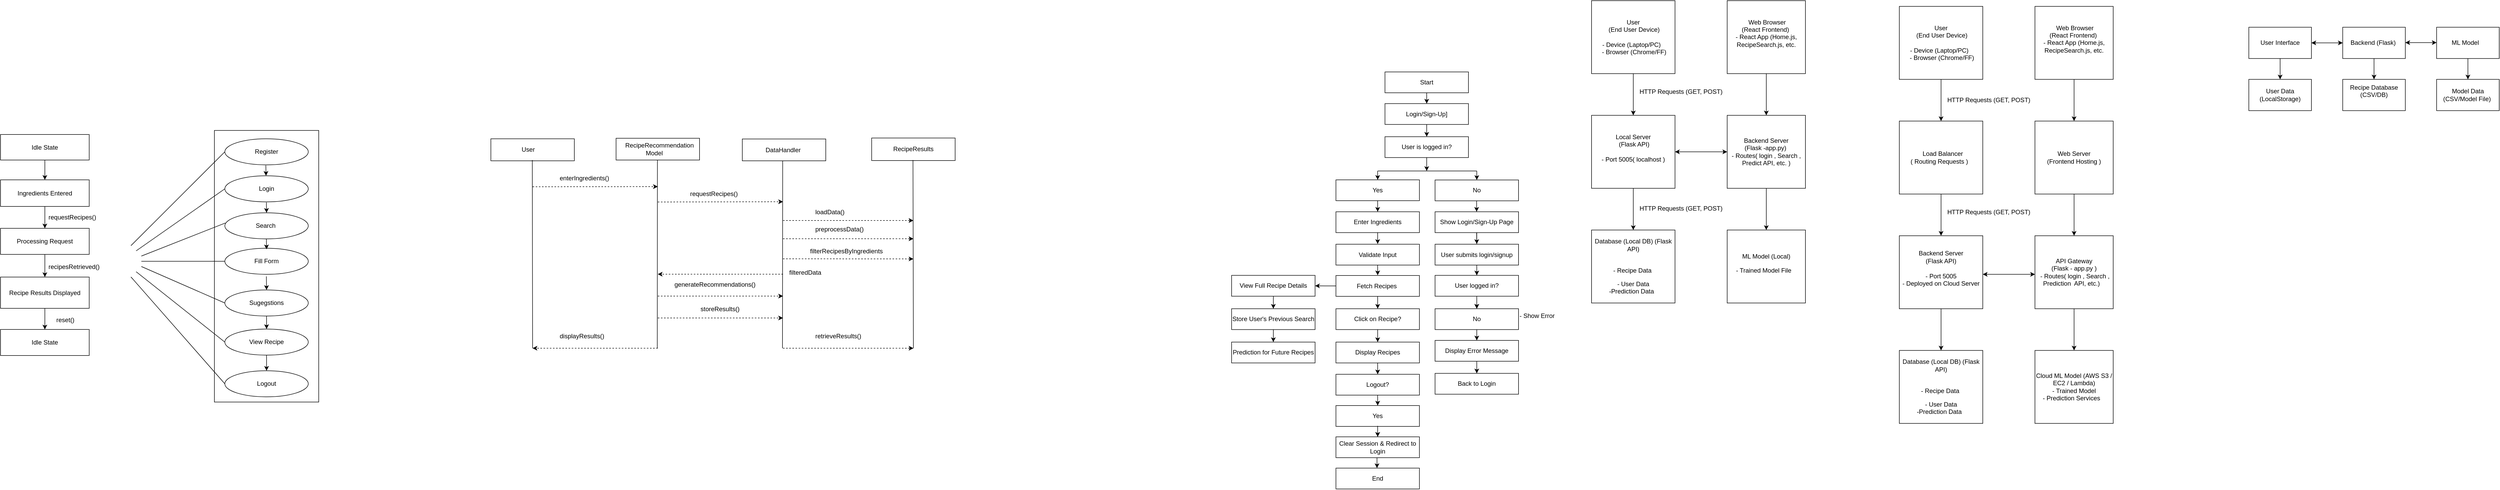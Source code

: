 <mxfile version="24.8.6">
  <diagram name="Page-1" id="5VGJnAvznidUCp_y3e0-">
    <mxGraphModel dx="4830" dy="2140" grid="1" gridSize="10" guides="1" tooltips="1" connect="1" arrows="1" fold="1" page="0" pageScale="1" pageWidth="1169" pageHeight="827" math="0" shadow="0">
      <root>
        <mxCell id="0" />
        <mxCell id="1" parent="0" />
        <mxCell id="zVFzAMCCulww1tuRlH-K-1" value="Recipe Results Displayed" style="rounded=0;whiteSpace=wrap;html=1;" vertex="1" parent="1">
          <mxGeometry x="-850" y="383.5" width="170" height="60" as="geometry" />
        </mxCell>
        <mxCell id="zVFzAMCCulww1tuRlH-K-2" value="Idle State" style="rounded=0;whiteSpace=wrap;html=1;" vertex="1" parent="1">
          <mxGeometry x="-850" y="110" width="170" height="49" as="geometry" />
        </mxCell>
        <mxCell id="zVFzAMCCulww1tuRlH-K-3" value="Processing Request" style="rounded=0;whiteSpace=wrap;html=1;" vertex="1" parent="1">
          <mxGeometry x="-850" y="290" width="170" height="50" as="geometry" />
        </mxCell>
        <mxCell id="zVFzAMCCulww1tuRlH-K-4" value="Ingredients Entered" style="rounded=0;whiteSpace=wrap;html=1;" vertex="1" parent="1">
          <mxGeometry x="-850" y="197" width="170" height="51" as="geometry" />
        </mxCell>
        <mxCell id="zVFzAMCCulww1tuRlH-K-5" value="Idle State" style="rounded=0;whiteSpace=wrap;html=1;" vertex="1" parent="1">
          <mxGeometry x="-850" y="484" width="170" height="50" as="geometry" />
        </mxCell>
        <mxCell id="zVFzAMCCulww1tuRlH-K-8" value="&lt;span class=&quot;hljs-built_in&quot;&gt;requestRecipes&lt;/span&gt;()" style="text;whiteSpace=wrap;html=1;" vertex="1" parent="1">
          <mxGeometry x="-760" y="255" width="100" height="20" as="geometry" />
        </mxCell>
        <mxCell id="zVFzAMCCulww1tuRlH-K-9" value="" style="endArrow=classic;html=1;rounded=0;entryX=0.5;entryY=0;entryDx=0;entryDy=0;exitX=0.5;exitY=1;exitDx=0;exitDy=0;" edge="1" parent="1" source="zVFzAMCCulww1tuRlH-K-1" target="zVFzAMCCulww1tuRlH-K-5">
          <mxGeometry width="50" height="50" relative="1" as="geometry">
            <mxPoint x="-710" y="380" as="sourcePoint" />
            <mxPoint x="-660" y="330" as="targetPoint" />
          </mxGeometry>
        </mxCell>
        <mxCell id="zVFzAMCCulww1tuRlH-K-10" value="" style="endArrow=classic;html=1;rounded=0;exitX=0.5;exitY=1;exitDx=0;exitDy=0;entryX=0.5;entryY=0;entryDx=0;entryDy=0;" edge="1" parent="1" source="zVFzAMCCulww1tuRlH-K-3" target="zVFzAMCCulww1tuRlH-K-1">
          <mxGeometry width="50" height="50" relative="1" as="geometry">
            <mxPoint x="-770" y="340" as="sourcePoint" />
            <mxPoint x="-770" y="380" as="targetPoint" />
          </mxGeometry>
        </mxCell>
        <mxCell id="zVFzAMCCulww1tuRlH-K-11" value="" style="endArrow=classic;html=1;rounded=0;exitX=0.5;exitY=1;exitDx=0;exitDy=0;entryX=0.5;entryY=0;entryDx=0;entryDy=0;" edge="1" parent="1" source="zVFzAMCCulww1tuRlH-K-4" target="zVFzAMCCulww1tuRlH-K-3">
          <mxGeometry width="50" height="50" relative="1" as="geometry">
            <mxPoint x="-770" y="248" as="sourcePoint" />
            <mxPoint x="-770" y="290" as="targetPoint" />
          </mxGeometry>
        </mxCell>
        <mxCell id="zVFzAMCCulww1tuRlH-K-12" value="" style="endArrow=classic;html=1;rounded=0;entryX=0.5;entryY=0;entryDx=0;entryDy=0;exitX=0.5;exitY=1;exitDx=0;exitDy=0;" edge="1" parent="1" source="zVFzAMCCulww1tuRlH-K-2">
          <mxGeometry width="50" height="50" relative="1" as="geometry">
            <mxPoint x="-765" y="157" as="sourcePoint" />
            <mxPoint x="-765" y="197" as="targetPoint" />
          </mxGeometry>
        </mxCell>
        <mxCell id="zVFzAMCCulww1tuRlH-K-15" value="&lt;span class=&quot;hljs-built_in&quot;&gt;recipesRetrieved&lt;/span&gt;()" style="text;whiteSpace=wrap;html=1;" vertex="1" parent="1">
          <mxGeometry x="-760" y="349.5" width="80" height="26.5" as="geometry" />
        </mxCell>
        <mxCell id="zVFzAMCCulww1tuRlH-K-16" value="&lt;span class=&quot;hljs-built_in&quot;&gt;reset&lt;/span&gt;()" style="text;whiteSpace=wrap;html=1;" vertex="1" parent="1">
          <mxGeometry x="-745" y="451.5" width="45" height="16.5" as="geometry" />
        </mxCell>
        <mxCell id="zVFzAMCCulww1tuRlH-K-17" value="" style="rounded=0;whiteSpace=wrap;html=1;" vertex="1" parent="1">
          <mxGeometry x="-440" y="102.25" width="200" height="521" as="geometry" />
        </mxCell>
        <mxCell id="zVFzAMCCulww1tuRlH-K-18" value="Register" style="ellipse;whiteSpace=wrap;html=1;" vertex="1" parent="1">
          <mxGeometry x="-420" y="118.25" width="160" height="50" as="geometry" />
        </mxCell>
        <mxCell id="zVFzAMCCulww1tuRlH-K-19" value="Login" style="ellipse;whiteSpace=wrap;html=1;" vertex="1" parent="1">
          <mxGeometry x="-420" y="189.25" width="160" height="50" as="geometry" />
        </mxCell>
        <mxCell id="zVFzAMCCulww1tuRlH-K-20" value="Search&amp;nbsp;" style="ellipse;whiteSpace=wrap;html=1;" vertex="1" parent="1">
          <mxGeometry x="-420" y="260.25" width="160" height="50" as="geometry" />
        </mxCell>
        <mxCell id="zVFzAMCCulww1tuRlH-K-21" value="Fill Form" style="ellipse;whiteSpace=wrap;html=1;" vertex="1" parent="1">
          <mxGeometry x="-420" y="328.25" width="160" height="50" as="geometry" />
        </mxCell>
        <mxCell id="zVFzAMCCulww1tuRlH-K-22" value="Logout" style="ellipse;whiteSpace=wrap;html=1;" vertex="1" parent="1">
          <mxGeometry x="-420" y="563.25" width="160" height="50" as="geometry" />
        </mxCell>
        <mxCell id="zVFzAMCCulww1tuRlH-K-23" value="" style="endArrow=classic;html=1;rounded=0;" edge="1" parent="1">
          <mxGeometry width="50" height="50" relative="1" as="geometry">
            <mxPoint x="-341.37" y="169.25" as="sourcePoint" />
            <mxPoint x="-341" y="189.25" as="targetPoint" />
          </mxGeometry>
        </mxCell>
        <mxCell id="zVFzAMCCulww1tuRlH-K-24" value="" style="endArrow=classic;html=1;rounded=0;" edge="1" parent="1">
          <mxGeometry width="50" height="50" relative="1" as="geometry">
            <mxPoint x="-340.37" y="240.25" as="sourcePoint" />
            <mxPoint x="-340" y="260.25" as="targetPoint" />
          </mxGeometry>
        </mxCell>
        <mxCell id="zVFzAMCCulww1tuRlH-K-25" value="" style="endArrow=classic;html=1;rounded=0;" edge="1" parent="1">
          <mxGeometry width="50" height="50" relative="1" as="geometry">
            <mxPoint x="-340.37" y="310.25" as="sourcePoint" />
            <mxPoint x="-340" y="330.25" as="targetPoint" />
          </mxGeometry>
        </mxCell>
        <mxCell id="zVFzAMCCulww1tuRlH-K-26" value="" style="endArrow=classic;html=1;rounded=0;entryX=0.5;entryY=0;entryDx=0;entryDy=0;" edge="1" parent="1" target="zVFzAMCCulww1tuRlH-K-34">
          <mxGeometry width="50" height="50" relative="1" as="geometry">
            <mxPoint x="-340.37" y="382.25" as="sourcePoint" />
            <mxPoint x="-340" y="402.25" as="targetPoint" />
          </mxGeometry>
        </mxCell>
        <mxCell id="zVFzAMCCulww1tuRlH-K-27" value="" style="endArrow=classic;html=1;rounded=0;entryX=0.5;entryY=0;entryDx=0;entryDy=0;" edge="1" parent="1" source="zVFzAMCCulww1tuRlH-K-36" target="zVFzAMCCulww1tuRlH-K-22">
          <mxGeometry width="50" height="50" relative="1" as="geometry">
            <mxPoint x="-340" y="503.25" as="sourcePoint" />
            <mxPoint x="-340" y="472.25" as="targetPoint" />
          </mxGeometry>
        </mxCell>
        <mxCell id="zVFzAMCCulww1tuRlH-K-28" value="" style="endArrow=none;html=1;rounded=0;entryX=0;entryY=0.5;entryDx=0;entryDy=0;" edge="1" parent="1" target="zVFzAMCCulww1tuRlH-K-18">
          <mxGeometry width="50" height="50" relative="1" as="geometry">
            <mxPoint x="-600" y="323.25" as="sourcePoint" />
            <mxPoint x="-460" y="213.25" as="targetPoint" />
          </mxGeometry>
        </mxCell>
        <mxCell id="zVFzAMCCulww1tuRlH-K-29" value="" style="endArrow=none;html=1;rounded=0;entryX=0;entryY=0.5;entryDx=0;entryDy=0;" edge="1" parent="1" target="zVFzAMCCulww1tuRlH-K-19">
          <mxGeometry width="50" height="50" relative="1" as="geometry">
            <mxPoint x="-590" y="333.25" as="sourcePoint" />
            <mxPoint x="-410" y="157.25" as="targetPoint" />
          </mxGeometry>
        </mxCell>
        <mxCell id="zVFzAMCCulww1tuRlH-K-30" value="" style="endArrow=none;html=1;rounded=0;entryX=0.006;entryY=0.391;entryDx=0;entryDy=0;entryPerimeter=0;" edge="1" parent="1" target="zVFzAMCCulww1tuRlH-K-20">
          <mxGeometry width="50" height="50" relative="1" as="geometry">
            <mxPoint x="-580" y="343.25" as="sourcePoint" />
            <mxPoint x="-400" y="167.25" as="targetPoint" />
          </mxGeometry>
        </mxCell>
        <mxCell id="zVFzAMCCulww1tuRlH-K-31" value="" style="endArrow=none;html=1;rounded=0;entryX=0;entryY=0.5;entryDx=0;entryDy=0;" edge="1" parent="1" target="zVFzAMCCulww1tuRlH-K-21">
          <mxGeometry width="50" height="50" relative="1" as="geometry">
            <mxPoint x="-580" y="353.25" as="sourcePoint" />
            <mxPoint x="-390" y="177.25" as="targetPoint" />
          </mxGeometry>
        </mxCell>
        <mxCell id="zVFzAMCCulww1tuRlH-K-32" value="" style="endArrow=none;html=1;rounded=0;entryX=0;entryY=0.5;entryDx=0;entryDy=0;" edge="1" parent="1" target="zVFzAMCCulww1tuRlH-K-36">
          <mxGeometry width="50" height="50" relative="1" as="geometry">
            <mxPoint x="-590" y="373.25" as="sourcePoint" />
            <mxPoint x="-380" y="187.25" as="targetPoint" />
          </mxGeometry>
        </mxCell>
        <mxCell id="zVFzAMCCulww1tuRlH-K-33" value="" style="endArrow=none;html=1;rounded=0;entryX=0;entryY=0.5;entryDx=0;entryDy=0;" edge="1" parent="1" target="zVFzAMCCulww1tuRlH-K-22">
          <mxGeometry width="50" height="50" relative="1" as="geometry">
            <mxPoint x="-600" y="383.25" as="sourcePoint" />
            <mxPoint x="-370" y="197.25" as="targetPoint" />
          </mxGeometry>
        </mxCell>
        <mxCell id="zVFzAMCCulww1tuRlH-K-34" value="Sugegstions" style="ellipse;whiteSpace=wrap;html=1;" vertex="1" parent="1">
          <mxGeometry x="-420" y="408.25" width="160" height="50" as="geometry" />
        </mxCell>
        <mxCell id="zVFzAMCCulww1tuRlH-K-35" value="" style="endArrow=classic;html=1;rounded=0;entryX=0.5;entryY=0;entryDx=0;entryDy=0;" edge="1" parent="1" target="zVFzAMCCulww1tuRlH-K-36">
          <mxGeometry width="50" height="50" relative="1" as="geometry">
            <mxPoint x="-340" y="503.25" as="sourcePoint" />
            <mxPoint x="-340" y="563.25" as="targetPoint" />
          </mxGeometry>
        </mxCell>
        <mxCell id="zVFzAMCCulww1tuRlH-K-36" value="View Recipe" style="ellipse;whiteSpace=wrap;html=1;" vertex="1" parent="1">
          <mxGeometry x="-420" y="483.25" width="160" height="50" as="geometry" />
        </mxCell>
        <mxCell id="zVFzAMCCulww1tuRlH-K-37" value="" style="endArrow=classic;html=1;rounded=0;exitX=0.5;exitY=1;exitDx=0;exitDy=0;" edge="1" parent="1" source="zVFzAMCCulww1tuRlH-K-34" target="zVFzAMCCulww1tuRlH-K-36">
          <mxGeometry width="50" height="50" relative="1" as="geometry">
            <mxPoint x="-330.37" y="392.25" as="sourcePoint" />
            <mxPoint x="-330" y="423.25" as="targetPoint" />
          </mxGeometry>
        </mxCell>
        <mxCell id="zVFzAMCCulww1tuRlH-K-38" value="" style="endArrow=none;html=1;rounded=0;entryX=0;entryY=0.5;entryDx=0;entryDy=0;" edge="1" parent="1" target="zVFzAMCCulww1tuRlH-K-34">
          <mxGeometry width="50" height="50" relative="1" as="geometry">
            <mxPoint x="-580" y="363.25" as="sourcePoint" />
            <mxPoint x="-410" y="518.25" as="targetPoint" />
          </mxGeometry>
        </mxCell>
        <mxCell id="zVFzAMCCulww1tuRlH-K-39" value="User&amp;nbsp; &amp;nbsp; &amp;nbsp;" style="rounded=0;whiteSpace=wrap;html=1;" vertex="1" parent="1">
          <mxGeometry x="90" y="118.25" width="160" height="42.25" as="geometry" />
        </mxCell>
        <mxCell id="zVFzAMCCulww1tuRlH-K-40" value="RecipeResults" style="rounded=0;whiteSpace=wrap;html=1;" vertex="1" parent="1">
          <mxGeometry x="820" y="116.75" width="160" height="43.25" as="geometry" />
        </mxCell>
        <mxCell id="zVFzAMCCulww1tuRlH-K-41" value="DataHandler&amp;nbsp;" style="rounded=0;whiteSpace=wrap;html=1;" vertex="1" parent="1">
          <mxGeometry x="572" y="118.63" width="160" height="41.87" as="geometry" />
        </mxCell>
        <mxCell id="zVFzAMCCulww1tuRlH-K-42" value="&amp;nbsp; RecipeRecommendation&lt;div&gt;Model&amp;nbsp; &amp;nbsp;&amp;nbsp;&lt;/div&gt;" style="rounded=0;whiteSpace=wrap;html=1;" vertex="1" parent="1">
          <mxGeometry x="330" y="117.25" width="160" height="41.75" as="geometry" />
        </mxCell>
        <mxCell id="zVFzAMCCulww1tuRlH-K-43" value="" style="endArrow=none;html=1;rounded=0;entryX=0.5;entryY=1;entryDx=0;entryDy=0;" edge="1" parent="1">
          <mxGeometry width="50" height="50" relative="1" as="geometry">
            <mxPoint x="170" y="520" as="sourcePoint" />
            <mxPoint x="169.41" y="159" as="targetPoint" />
          </mxGeometry>
        </mxCell>
        <mxCell id="zVFzAMCCulww1tuRlH-K-44" value="" style="endArrow=none;html=1;rounded=0;entryX=0.5;entryY=1;entryDx=0;entryDy=0;" edge="1" parent="1">
          <mxGeometry width="50" height="50" relative="1" as="geometry">
            <mxPoint x="900" y="520" as="sourcePoint" />
            <mxPoint x="899.17" y="159" as="targetPoint" />
          </mxGeometry>
        </mxCell>
        <mxCell id="zVFzAMCCulww1tuRlH-K-45" value="" style="endArrow=none;html=1;rounded=0;entryX=0.5;entryY=1;entryDx=0;entryDy=0;" edge="1" parent="1">
          <mxGeometry width="50" height="50" relative="1" as="geometry">
            <mxPoint x="409" y="520" as="sourcePoint" />
            <mxPoint x="409.29" y="159" as="targetPoint" />
          </mxGeometry>
        </mxCell>
        <mxCell id="zVFzAMCCulww1tuRlH-K-46" value="" style="endArrow=none;html=1;rounded=0;entryX=0.5;entryY=1;entryDx=0;entryDy=0;" edge="1" parent="1">
          <mxGeometry width="50" height="50" relative="1" as="geometry">
            <mxPoint x="649" y="520" as="sourcePoint" />
            <mxPoint x="649.41" y="160.5" as="targetPoint" />
          </mxGeometry>
        </mxCell>
        <mxCell id="zVFzAMCCulww1tuRlH-K-47" value="" style="endArrow=classic;html=1;rounded=0;dashed=1;" edge="1" parent="1">
          <mxGeometry width="50" height="50" relative="1" as="geometry">
            <mxPoint x="170" y="210.25" as="sourcePoint" />
            <mxPoint x="410" y="210" as="targetPoint" />
          </mxGeometry>
        </mxCell>
        <mxCell id="zVFzAMCCulww1tuRlH-K-49" value="" style="endArrow=classic;html=1;rounded=0;dashed=1;" edge="1" parent="1">
          <mxGeometry width="50" height="50" relative="1" as="geometry">
            <mxPoint x="410" y="239.5" as="sourcePoint" />
            <mxPoint x="650" y="239" as="targetPoint" />
          </mxGeometry>
        </mxCell>
        <mxCell id="zVFzAMCCulww1tuRlH-K-51" value="" style="endArrow=classic;html=1;rounded=0;dashed=1;" edge="1" parent="1">
          <mxGeometry width="50" height="50" relative="1" as="geometry">
            <mxPoint x="650" y="520" as="sourcePoint" />
            <mxPoint x="900" y="520" as="targetPoint" />
          </mxGeometry>
        </mxCell>
        <mxCell id="zVFzAMCCulww1tuRlH-K-52" value="" style="endArrow=classic;html=1;rounded=0;dashed=1;" edge="1" parent="1">
          <mxGeometry width="50" height="50" relative="1" as="geometry">
            <mxPoint x="650" y="348.45" as="sourcePoint" />
            <mxPoint x="900" y="348.7" as="targetPoint" />
          </mxGeometry>
        </mxCell>
        <mxCell id="zVFzAMCCulww1tuRlH-K-53" value="" style="endArrow=classic;html=1;rounded=0;dashed=1;" edge="1" parent="1">
          <mxGeometry width="50" height="50" relative="1" as="geometry">
            <mxPoint x="650" y="310" as="sourcePoint" />
            <mxPoint x="900" y="310" as="targetPoint" />
          </mxGeometry>
        </mxCell>
        <mxCell id="zVFzAMCCulww1tuRlH-K-54" value="" style="endArrow=classic;html=1;rounded=0;dashed=1;" edge="1" parent="1">
          <mxGeometry width="50" height="50" relative="1" as="geometry">
            <mxPoint x="650" y="275" as="sourcePoint" />
            <mxPoint x="900" y="275" as="targetPoint" />
          </mxGeometry>
        </mxCell>
        <mxCell id="zVFzAMCCulww1tuRlH-K-55" value="&lt;span class=&quot;hljs-built_in&quot;&gt;enterIngredients&lt;/span&gt;()" style="text;whiteSpace=wrap;html=1;" vertex="1" parent="1">
          <mxGeometry x="220" y="180" width="130" height="40" as="geometry" />
        </mxCell>
        <mxCell id="zVFzAMCCulww1tuRlH-K-56" value="&lt;span class=&quot;hljs-built_in&quot;&gt;requestRecipes&lt;/span&gt;()" style="text;whiteSpace=wrap;html=1;" vertex="1" parent="1">
          <mxGeometry x="470" y="210" width="120" height="40" as="geometry" />
        </mxCell>
        <mxCell id="zVFzAMCCulww1tuRlH-K-57" value="&lt;span class=&quot;hljs-built_in&quot;&gt;loadData&lt;/span&gt;()" style="text;whiteSpace=wrap;html=1;" vertex="1" parent="1">
          <mxGeometry x="710" y="245" width="90" height="40" as="geometry" />
        </mxCell>
        <mxCell id="zVFzAMCCulww1tuRlH-K-58" value="&lt;span class=&quot;hljs-built_in&quot;&gt;preprocessData&lt;/span&gt;()" style="text;whiteSpace=wrap;html=1;" vertex="1" parent="1">
          <mxGeometry x="710" y="278.25" width="130" height="40" as="geometry" />
        </mxCell>
        <mxCell id="zVFzAMCCulww1tuRlH-K-59" value="filterRecipesByIngredients" style="text;whiteSpace=wrap;html=1;" vertex="1" parent="1">
          <mxGeometry x="700" y="320" width="170" height="40" as="geometry" />
        </mxCell>
        <mxCell id="zVFzAMCCulww1tuRlH-K-60" value="&lt;span class=&quot;hljs-built_in&quot;&gt;retrieveResults&lt;/span&gt;()" style="text;whiteSpace=wrap;html=1;" vertex="1" parent="1">
          <mxGeometry x="710" y="483.25" width="120" height="40" as="geometry" />
        </mxCell>
        <mxCell id="zVFzAMCCulww1tuRlH-K-61" value="" style="endArrow=classic;html=1;rounded=0;dashed=1;" edge="1" parent="1">
          <mxGeometry width="50" height="50" relative="1" as="geometry">
            <mxPoint x="410" y="462" as="sourcePoint" />
            <mxPoint x="650" y="462" as="targetPoint" />
          </mxGeometry>
        </mxCell>
        <mxCell id="zVFzAMCCulww1tuRlH-K-63" value="&lt;span class=&quot;hljs-built_in&quot;&gt;storeResults&lt;/span&gt;()" style="text;whiteSpace=wrap;html=1;" vertex="1" parent="1">
          <mxGeometry x="490" y="431" width="110" height="40" as="geometry" />
        </mxCell>
        <mxCell id="zVFzAMCCulww1tuRlH-K-64" value="" style="endArrow=classic;html=1;rounded=0;dashed=1;" edge="1" parent="1">
          <mxGeometry width="50" height="50" relative="1" as="geometry">
            <mxPoint x="410" y="420" as="sourcePoint" />
            <mxPoint x="650" y="420" as="targetPoint" />
          </mxGeometry>
        </mxCell>
        <mxCell id="zVFzAMCCulww1tuRlH-K-65" value="&lt;span class=&quot;hljs-built_in&quot;&gt;generateRecommendations&lt;/span&gt;()" style="text;whiteSpace=wrap;html=1;" vertex="1" parent="1">
          <mxGeometry x="440" y="383.5" width="190" height="40" as="geometry" />
        </mxCell>
        <mxCell id="zVFzAMCCulww1tuRlH-K-66" value="" style="endArrow=classic;html=1;rounded=0;dashed=1;" edge="1" parent="1">
          <mxGeometry width="50" height="50" relative="1" as="geometry">
            <mxPoint x="650" y="378" as="sourcePoint" />
            <mxPoint x="410" y="378" as="targetPoint" />
          </mxGeometry>
        </mxCell>
        <mxCell id="zVFzAMCCulww1tuRlH-K-67" value="filteredData" style="text;whiteSpace=wrap;html=1;" vertex="1" parent="1">
          <mxGeometry x="660" y="360.5" width="90" height="40" as="geometry" />
        </mxCell>
        <mxCell id="zVFzAMCCulww1tuRlH-K-68" value="" style="endArrow=classic;html=1;rounded=0;dashed=1;" edge="1" parent="1">
          <mxGeometry width="50" height="50" relative="1" as="geometry">
            <mxPoint x="410" y="520" as="sourcePoint" />
            <mxPoint x="170" y="520" as="targetPoint" />
          </mxGeometry>
        </mxCell>
        <mxCell id="zVFzAMCCulww1tuRlH-K-69" value="&lt;span class=&quot;hljs-built_in&quot;&gt;displayResults&lt;/span&gt;()" style="text;whiteSpace=wrap;html=1;" vertex="1" parent="1">
          <mxGeometry x="220" y="483.25" width="120" height="40" as="geometry" />
        </mxCell>
        <mxCell id="zVFzAMCCulww1tuRlH-K-70" value="Start" style="rounded=0;whiteSpace=wrap;html=1;" vertex="1" parent="1">
          <mxGeometry x="1804" y="-10" width="160" height="40" as="geometry" />
        </mxCell>
        <mxCell id="zVFzAMCCulww1tuRlH-K-74" value="&lt;span class=&quot;hljs-string&quot;&gt;Login/Sign-Up&lt;/span&gt;]" style="rounded=0;whiteSpace=wrap;html=1;" vertex="1" parent="1">
          <mxGeometry x="1804" y="50.75" width="160" height="40" as="geometry" />
        </mxCell>
        <mxCell id="zVFzAMCCulww1tuRlH-K-75" value="Yes" style="rounded=0;whiteSpace=wrap;html=1;" vertex="1" parent="1">
          <mxGeometry x="1710" y="197" width="160" height="40" as="geometry" />
        </mxCell>
        <mxCell id="zVFzAMCCulww1tuRlH-K-111" value="" style="edgeStyle=orthogonalEdgeStyle;rounded=0;orthogonalLoop=1;jettySize=auto;html=1;entryX=0.5;entryY=0;entryDx=0;entryDy=0;" edge="1" parent="1" source="zVFzAMCCulww1tuRlH-K-76" target="zVFzAMCCulww1tuRlH-K-109">
          <mxGeometry relative="1" as="geometry" />
        </mxCell>
        <mxCell id="zVFzAMCCulww1tuRlH-K-76" value="&lt;span class=&quot;hljs-string&quot;&gt;Display&lt;/span&gt;&amp;nbsp;&lt;span class=&quot;hljs-string&quot;&gt;Recipes&lt;/span&gt;" style="rounded=0;whiteSpace=wrap;html=1;" vertex="1" parent="1">
          <mxGeometry x="1710" y="508.25" width="160" height="40" as="geometry" />
        </mxCell>
        <mxCell id="zVFzAMCCulww1tuRlH-K-77" value="&lt;span class=&quot;hljs-string&quot;&gt;User&lt;/span&gt; &lt;span class=&quot;hljs-string&quot;&gt;is&lt;/span&gt; &lt;span class=&quot;hljs-string&quot;&gt;logged&lt;/span&gt; &lt;span class=&quot;hljs-string&quot;&gt;in?&lt;/span&gt;" style="rounded=0;whiteSpace=wrap;html=1;" vertex="1" parent="1">
          <mxGeometry x="1804" y="114.25" width="160" height="40" as="geometry" />
        </mxCell>
        <mxCell id="zVFzAMCCulww1tuRlH-K-78" value="No" style="rounded=0;whiteSpace=wrap;html=1;" vertex="1" parent="1">
          <mxGeometry x="1900" y="197.25" width="160" height="40" as="geometry" />
        </mxCell>
        <mxCell id="zVFzAMCCulww1tuRlH-K-79" value="&lt;span class=&quot;hljs-string&quot;&gt;Click&lt;/span&gt; &lt;span class=&quot;hljs-string&quot;&gt;on&lt;/span&gt; &lt;span class=&quot;hljs-string&quot;&gt;Recipe?&lt;/span&gt;" style="rounded=0;whiteSpace=wrap;html=1;" vertex="1" parent="1">
          <mxGeometry x="1710" y="444.25" width="160" height="40" as="geometry" />
        </mxCell>
        <mxCell id="zVFzAMCCulww1tuRlH-K-81" value="&lt;span class=&quot;hljs-string&quot;&gt;Validate&lt;/span&gt; &lt;span class=&quot;hljs-string&quot;&gt;Input&lt;/span&gt;" style="rounded=0;whiteSpace=wrap;html=1;" vertex="1" parent="1">
          <mxGeometry x="1710" y="320.5" width="160" height="40" as="geometry" />
        </mxCell>
        <mxCell id="zVFzAMCCulww1tuRlH-K-140" value="" style="edgeStyle=orthogonalEdgeStyle;rounded=0;orthogonalLoop=1;jettySize=auto;html=1;" edge="1" parent="1" source="zVFzAMCCulww1tuRlH-K-82" target="zVFzAMCCulww1tuRlH-K-97">
          <mxGeometry relative="1" as="geometry" />
        </mxCell>
        <mxCell id="zVFzAMCCulww1tuRlH-K-82" value="&lt;span class=&quot;hljs-string&quot;&gt;Show&lt;/span&gt; &lt;span class=&quot;hljs-string&quot;&gt;Login/Sign-Up&lt;/span&gt; &lt;span class=&quot;hljs-string&quot;&gt;Page&lt;/span&gt;" style="rounded=0;whiteSpace=wrap;html=1;" vertex="1" parent="1">
          <mxGeometry x="1900" y="258.25" width="160" height="40" as="geometry" />
        </mxCell>
        <mxCell id="zVFzAMCCulww1tuRlH-K-84" value="&lt;span class=&quot;hljs-string&quot;&gt;Enter&lt;/span&gt; &lt;span class=&quot;hljs-string&quot;&gt;Ingredients&lt;/span&gt;" style="rounded=0;whiteSpace=wrap;html=1;" vertex="1" parent="1">
          <mxGeometry x="1710" y="258.25" width="160" height="40" as="geometry" />
        </mxCell>
        <mxCell id="zVFzAMCCulww1tuRlH-K-92" value="&lt;span class=&quot;hljs-string&quot;&gt;Back&lt;/span&gt; &lt;span class=&quot;hljs-string&quot;&gt;to&lt;/span&gt; &lt;span class=&quot;hljs-string&quot;&gt;Login&lt;/span&gt;" style="rounded=0;whiteSpace=wrap;html=1;" vertex="1" parent="1">
          <mxGeometry x="1900" y="568.25" width="160" height="40" as="geometry" />
        </mxCell>
        <mxCell id="zVFzAMCCulww1tuRlH-K-144" value="" style="edgeStyle=orthogonalEdgeStyle;rounded=0;orthogonalLoop=1;jettySize=auto;html=1;" edge="1" parent="1" source="zVFzAMCCulww1tuRlH-K-93" target="zVFzAMCCulww1tuRlH-K-92">
          <mxGeometry relative="1" as="geometry" />
        </mxCell>
        <mxCell id="zVFzAMCCulww1tuRlH-K-93" value="&lt;span class=&quot;hljs-string&quot;&gt;Display&lt;/span&gt; &lt;span class=&quot;hljs-string&quot;&gt;Error&lt;/span&gt; &lt;span class=&quot;hljs-string&quot;&gt;Message&lt;/span&gt;" style="rounded=0;whiteSpace=wrap;html=1;" vertex="1" parent="1">
          <mxGeometry x="1900" y="505" width="160" height="40" as="geometry" />
        </mxCell>
        <mxCell id="zVFzAMCCulww1tuRlH-K-145" value="" style="edgeStyle=orthogonalEdgeStyle;rounded=0;orthogonalLoop=1;jettySize=auto;html=1;" edge="1" parent="1" source="zVFzAMCCulww1tuRlH-K-94" target="zVFzAMCCulww1tuRlH-K-105">
          <mxGeometry relative="1" as="geometry" />
        </mxCell>
        <mxCell id="zVFzAMCCulww1tuRlH-K-94" value="&lt;span class=&quot;hljs-string&quot;&gt;Fetch&amp;nbsp;&lt;/span&gt;&lt;span class=&quot;hljs-string&quot;&gt;Recipes&amp;nbsp;&lt;/span&gt;" style="rounded=0;whiteSpace=wrap;html=1;" vertex="1" parent="1">
          <mxGeometry x="1710" y="380.5" width="160" height="40" as="geometry" />
        </mxCell>
        <mxCell id="zVFzAMCCulww1tuRlH-K-141" value="" style="edgeStyle=orthogonalEdgeStyle;rounded=0;orthogonalLoop=1;jettySize=auto;html=1;" edge="1" parent="1" source="zVFzAMCCulww1tuRlH-K-96" target="zVFzAMCCulww1tuRlH-K-98">
          <mxGeometry relative="1" as="geometry" />
        </mxCell>
        <mxCell id="zVFzAMCCulww1tuRlH-K-96" value="&lt;span class=&quot;hljs-string&quot;&gt;User&lt;/span&gt; &lt;span class=&quot;hljs-string&quot;&gt;submits&lt;/span&gt; &lt;span class=&quot;hljs-string&quot;&gt;login/signup&lt;/span&gt;" style="rounded=0;whiteSpace=wrap;html=1;" vertex="1" parent="1">
          <mxGeometry x="1900" y="320.5" width="160" height="40" as="geometry" />
        </mxCell>
        <mxCell id="zVFzAMCCulww1tuRlH-K-142" value="" style="edgeStyle=orthogonalEdgeStyle;rounded=0;orthogonalLoop=1;jettySize=auto;html=1;" edge="1" parent="1" source="zVFzAMCCulww1tuRlH-K-97" target="zVFzAMCCulww1tuRlH-K-98">
          <mxGeometry relative="1" as="geometry" />
        </mxCell>
        <mxCell id="zVFzAMCCulww1tuRlH-K-97" value="&lt;span class=&quot;hljs-string&quot;&gt;User&lt;/span&gt; &lt;span class=&quot;hljs-string&quot;&gt;logged&lt;/span&gt; &lt;span class=&quot;hljs-string&quot;&gt;in?&lt;/span&gt;" style="rounded=0;whiteSpace=wrap;html=1;" vertex="1" parent="1">
          <mxGeometry x="1900" y="380.25" width="160" height="40" as="geometry" />
        </mxCell>
        <mxCell id="zVFzAMCCulww1tuRlH-K-143" value="" style="edgeStyle=orthogonalEdgeStyle;rounded=0;orthogonalLoop=1;jettySize=auto;html=1;" edge="1" parent="1" source="zVFzAMCCulww1tuRlH-K-98" target="zVFzAMCCulww1tuRlH-K-93">
          <mxGeometry relative="1" as="geometry" />
        </mxCell>
        <mxCell id="zVFzAMCCulww1tuRlH-K-98" value="No" style="rounded=0;whiteSpace=wrap;html=1;" vertex="1" parent="1">
          <mxGeometry x="1900" y="444.25" width="160" height="40" as="geometry" />
        </mxCell>
        <mxCell id="zVFzAMCCulww1tuRlH-K-101" value="&lt;span class=&quot;hljs-bullet&quot;&gt;-&lt;/span&gt; &lt;span class=&quot;hljs-string&quot;&gt;Show&lt;/span&gt; &lt;span class=&quot;hljs-string&quot;&gt;Error&lt;/span&gt;" style="text;whiteSpace=wrap;html=1;" vertex="1" parent="1">
          <mxGeometry x="2060" y="444.25" width="100" height="40" as="geometry" />
        </mxCell>
        <mxCell id="zVFzAMCCulww1tuRlH-K-103" value="End" style="rounded=0;whiteSpace=wrap;html=1;" vertex="1" parent="1">
          <mxGeometry x="1710" y="750" width="160" height="40" as="geometry" />
        </mxCell>
        <mxCell id="zVFzAMCCulww1tuRlH-K-150" value="" style="edgeStyle=orthogonalEdgeStyle;rounded=0;orthogonalLoop=1;jettySize=auto;html=1;" edge="1" parent="1" source="zVFzAMCCulww1tuRlH-K-104" target="zVFzAMCCulww1tuRlH-K-108">
          <mxGeometry relative="1" as="geometry" />
        </mxCell>
        <mxCell id="zVFzAMCCulww1tuRlH-K-104" value="&lt;span class=&quot;hljs-string&quot;&gt;Store&lt;/span&gt; &lt;span class=&quot;hljs-string&quot;&gt;User&#39;s&lt;/span&gt; &lt;span class=&quot;hljs-string&quot;&gt;Previous&lt;/span&gt; &lt;span class=&quot;hljs-string&quot;&gt;Search&lt;/span&gt;" style="rounded=0;whiteSpace=wrap;html=1;" vertex="1" parent="1">
          <mxGeometry x="1510" y="444.25" width="160" height="40" as="geometry" />
        </mxCell>
        <mxCell id="zVFzAMCCulww1tuRlH-K-148" value="" style="edgeStyle=orthogonalEdgeStyle;rounded=0;orthogonalLoop=1;jettySize=auto;html=1;" edge="1" parent="1" source="zVFzAMCCulww1tuRlH-K-105" target="zVFzAMCCulww1tuRlH-K-104">
          <mxGeometry relative="1" as="geometry" />
        </mxCell>
        <mxCell id="zVFzAMCCulww1tuRlH-K-105" value="&lt;span class=&quot;hljs-string&quot;&gt;View&lt;/span&gt; &lt;span class=&quot;hljs-string&quot;&gt;Full&lt;/span&gt; &lt;span class=&quot;hljs-string&quot;&gt;Recipe&lt;/span&gt; &lt;span class=&quot;hljs-string&quot;&gt;Details&lt;/span&gt;" style="rounded=0;whiteSpace=wrap;html=1;" vertex="1" parent="1">
          <mxGeometry x="1510" y="380.25" width="160" height="40" as="geometry" />
        </mxCell>
        <mxCell id="zVFzAMCCulww1tuRlH-K-107" value="&lt;span class=&quot;hljs-string&quot;&gt;Clear&lt;/span&gt; &lt;span class=&quot;hljs-string&quot;&gt;Session&lt;/span&gt; &lt;span class=&quot;hljs-string&quot;&gt;&amp;amp;&lt;/span&gt; &lt;span class=&quot;hljs-string&quot;&gt;Redirect&lt;/span&gt; &lt;span class=&quot;hljs-string&quot;&gt;to&lt;/span&gt; &lt;span class=&quot;hljs-string&quot;&gt;Login&lt;/span&gt;" style="rounded=0;whiteSpace=wrap;html=1;" vertex="1" parent="1">
          <mxGeometry x="1710" y="690" width="160" height="40" as="geometry" />
        </mxCell>
        <mxCell id="zVFzAMCCulww1tuRlH-K-108" value="&lt;span class=&quot;hljs-string&quot;&gt;Prediction&lt;/span&gt; &lt;span class=&quot;hljs-string&quot;&gt;for&lt;/span&gt; &lt;span class=&quot;hljs-string&quot;&gt;Future&lt;/span&gt; &lt;span class=&quot;hljs-string&quot;&gt;Recipes&lt;/span&gt;" style="rounded=0;whiteSpace=wrap;html=1;" vertex="1" parent="1">
          <mxGeometry x="1510" y="508.25" width="160" height="40" as="geometry" />
        </mxCell>
        <mxCell id="zVFzAMCCulww1tuRlH-K-109" value="Logout?" style="rounded=0;whiteSpace=wrap;html=1;" vertex="1" parent="1">
          <mxGeometry x="1710" y="570" width="160" height="40" as="geometry" />
        </mxCell>
        <mxCell id="zVFzAMCCulww1tuRlH-K-133" value="" style="edgeStyle=orthogonalEdgeStyle;rounded=0;orthogonalLoop=1;jettySize=auto;html=1;" edge="1" parent="1" source="zVFzAMCCulww1tuRlH-K-110" target="zVFzAMCCulww1tuRlH-K-107">
          <mxGeometry relative="1" as="geometry" />
        </mxCell>
        <mxCell id="zVFzAMCCulww1tuRlH-K-110" value="Yes" style="rounded=0;whiteSpace=wrap;html=1;" vertex="1" parent="1">
          <mxGeometry x="1710" y="630" width="160" height="40" as="geometry" />
        </mxCell>
        <mxCell id="zVFzAMCCulww1tuRlH-K-112" value="" style="endArrow=classic;html=1;rounded=0;exitX=0.5;exitY=1;exitDx=0;exitDy=0;entryX=0.5;entryY=0;entryDx=0;entryDy=0;" edge="1" parent="1" source="zVFzAMCCulww1tuRlH-K-70" target="zVFzAMCCulww1tuRlH-K-74">
          <mxGeometry width="50" height="50" relative="1" as="geometry">
            <mxPoint x="1960" y="90" as="sourcePoint" />
            <mxPoint x="2000" y="120" as="targetPoint" />
          </mxGeometry>
        </mxCell>
        <mxCell id="zVFzAMCCulww1tuRlH-K-113" value="" style="endArrow=classic;html=1;rounded=0;exitX=0.5;exitY=1;exitDx=0;exitDy=0;entryX=0.5;entryY=0;entryDx=0;entryDy=0;" edge="1" parent="1" source="zVFzAMCCulww1tuRlH-K-74" target="zVFzAMCCulww1tuRlH-K-77">
          <mxGeometry width="50" height="50" relative="1" as="geometry">
            <mxPoint x="1894" y="40" as="sourcePoint" />
            <mxPoint x="1894" y="61" as="targetPoint" />
          </mxGeometry>
        </mxCell>
        <mxCell id="zVFzAMCCulww1tuRlH-K-115" value="" style="endArrow=none;html=1;rounded=0;" edge="1" parent="1">
          <mxGeometry width="50" height="50" relative="1" as="geometry">
            <mxPoint x="1790" y="180" as="sourcePoint" />
            <mxPoint x="1980" y="180" as="targetPoint" />
          </mxGeometry>
        </mxCell>
        <mxCell id="zVFzAMCCulww1tuRlH-K-117" value="" style="endArrow=classic;html=1;rounded=0;exitX=0.5;exitY=1;exitDx=0;exitDy=0;" edge="1" parent="1" source="zVFzAMCCulww1tuRlH-K-77">
          <mxGeometry width="50" height="50" relative="1" as="geometry">
            <mxPoint x="1894" y="101" as="sourcePoint" />
            <mxPoint x="1884" y="180" as="targetPoint" />
          </mxGeometry>
        </mxCell>
        <mxCell id="zVFzAMCCulww1tuRlH-K-121" value="" style="endArrow=classic;html=1;rounded=0;entryX=0.5;entryY=0;entryDx=0;entryDy=0;" edge="1" parent="1" target="zVFzAMCCulww1tuRlH-K-75">
          <mxGeometry width="50" height="50" relative="1" as="geometry">
            <mxPoint x="1790" y="180" as="sourcePoint" />
            <mxPoint x="1894" y="190" as="targetPoint" />
          </mxGeometry>
        </mxCell>
        <mxCell id="zVFzAMCCulww1tuRlH-K-122" value="" style="endArrow=classic;html=1;rounded=0;entryX=0.5;entryY=0;entryDx=0;entryDy=0;" edge="1" parent="1" target="zVFzAMCCulww1tuRlH-K-78">
          <mxGeometry width="50" height="50" relative="1" as="geometry">
            <mxPoint x="1980" y="180" as="sourcePoint" />
            <mxPoint x="1800" y="207" as="targetPoint" />
          </mxGeometry>
        </mxCell>
        <mxCell id="zVFzAMCCulww1tuRlH-K-123" value="" style="endArrow=classic;html=1;rounded=0;exitX=0.5;exitY=1;exitDx=0;exitDy=0;entryX=0.5;entryY=0;entryDx=0;entryDy=0;" edge="1" parent="1" source="zVFzAMCCulww1tuRlH-K-75" target="zVFzAMCCulww1tuRlH-K-84">
          <mxGeometry width="50" height="50" relative="1" as="geometry">
            <mxPoint x="1894" y="164" as="sourcePoint" />
            <mxPoint x="1894" y="190" as="targetPoint" />
          </mxGeometry>
        </mxCell>
        <mxCell id="zVFzAMCCulww1tuRlH-K-124" value="" style="endArrow=classic;html=1;rounded=0;exitX=0.5;exitY=1;exitDx=0;exitDy=0;" edge="1" parent="1" source="zVFzAMCCulww1tuRlH-K-84">
          <mxGeometry width="50" height="50" relative="1" as="geometry">
            <mxPoint x="1800" y="247" as="sourcePoint" />
            <mxPoint x="1790" y="320" as="targetPoint" />
          </mxGeometry>
        </mxCell>
        <mxCell id="zVFzAMCCulww1tuRlH-K-127" value="" style="endArrow=classic;html=1;rounded=0;exitX=0.5;exitY=1;exitDx=0;exitDy=0;" edge="1" parent="1" source="zVFzAMCCulww1tuRlH-K-81">
          <mxGeometry width="50" height="50" relative="1" as="geometry">
            <mxPoint x="1800" y="308" as="sourcePoint" />
            <mxPoint x="1790" y="380" as="targetPoint" />
          </mxGeometry>
        </mxCell>
        <mxCell id="zVFzAMCCulww1tuRlH-K-129" value="" style="endArrow=classic;html=1;rounded=0;entryX=0.5;entryY=0;entryDx=0;entryDy=0;" edge="1" parent="1" target="zVFzAMCCulww1tuRlH-K-79">
          <mxGeometry width="50" height="50" relative="1" as="geometry">
            <mxPoint x="1790" y="420" as="sourcePoint" />
            <mxPoint x="1800" y="390" as="targetPoint" />
          </mxGeometry>
        </mxCell>
        <mxCell id="zVFzAMCCulww1tuRlH-K-130" value="" style="edgeStyle=orthogonalEdgeStyle;rounded=0;orthogonalLoop=1;jettySize=auto;html=1;entryX=0.5;entryY=0;entryDx=0;entryDy=0;" edge="1" parent="1" target="zVFzAMCCulww1tuRlH-K-110">
          <mxGeometry relative="1" as="geometry">
            <mxPoint x="1790" y="610" as="sourcePoint" />
            <mxPoint x="1800" y="580" as="targetPoint" />
          </mxGeometry>
        </mxCell>
        <mxCell id="zVFzAMCCulww1tuRlH-K-131" value="" style="edgeStyle=orthogonalEdgeStyle;rounded=0;orthogonalLoop=1;jettySize=auto;html=1;entryX=0.5;entryY=0;entryDx=0;entryDy=0;exitX=0.5;exitY=1;exitDx=0;exitDy=0;" edge="1" parent="1" source="zVFzAMCCulww1tuRlH-K-79" target="zVFzAMCCulww1tuRlH-K-76">
          <mxGeometry relative="1" as="geometry">
            <mxPoint x="1810" y="568" as="sourcePoint" />
            <mxPoint x="1810" y="590" as="targetPoint" />
            <Array as="points">
              <mxPoint x="1790" y="500" />
              <mxPoint x="1790" y="500" />
            </Array>
          </mxGeometry>
        </mxCell>
        <mxCell id="zVFzAMCCulww1tuRlH-K-132" value="" style="edgeStyle=orthogonalEdgeStyle;rounded=0;orthogonalLoop=1;jettySize=auto;html=1;entryX=0.5;entryY=0;entryDx=0;entryDy=0;" edge="1" parent="1" target="zVFzAMCCulww1tuRlH-K-107">
          <mxGeometry relative="1" as="geometry">
            <mxPoint x="1790" y="669" as="sourcePoint" />
            <mxPoint x="1800" y="640" as="targetPoint" />
          </mxGeometry>
        </mxCell>
        <mxCell id="zVFzAMCCulww1tuRlH-K-134" value="" style="edgeStyle=orthogonalEdgeStyle;rounded=0;orthogonalLoop=1;jettySize=auto;html=1;entryX=0.492;entryY=0;entryDx=0;entryDy=0;entryPerimeter=0;" edge="1" parent="1" target="zVFzAMCCulww1tuRlH-K-103">
          <mxGeometry relative="1" as="geometry">
            <mxPoint x="1790" y="730" as="sourcePoint" />
            <mxPoint x="1800" y="700" as="targetPoint" />
          </mxGeometry>
        </mxCell>
        <mxCell id="zVFzAMCCulww1tuRlH-K-137" value="" style="endArrow=classic;html=1;rounded=0;exitX=0.5;exitY=1;exitDx=0;exitDy=0;entryX=0.5;entryY=0;entryDx=0;entryDy=0;" edge="1" parent="1">
          <mxGeometry width="50" height="50" relative="1" as="geometry">
            <mxPoint x="1979.7" y="237.25" as="sourcePoint" />
            <mxPoint x="1979.7" y="258.25" as="targetPoint" />
          </mxGeometry>
        </mxCell>
        <mxCell id="zVFzAMCCulww1tuRlH-K-138" value="" style="endArrow=classic;html=1;rounded=0;exitX=0.5;exitY=1;exitDx=0;exitDy=0;" edge="1" parent="1">
          <mxGeometry width="50" height="50" relative="1" as="geometry">
            <mxPoint x="1979.7" y="299" as="sourcePoint" />
            <mxPoint x="1980" y="320" as="targetPoint" />
          </mxGeometry>
        </mxCell>
        <mxCell id="zVFzAMCCulww1tuRlH-K-155" value="" style="edgeStyle=orthogonalEdgeStyle;rounded=0;orthogonalLoop=1;jettySize=auto;html=1;" edge="1" parent="1" source="zVFzAMCCulww1tuRlH-K-152" target="zVFzAMCCulww1tuRlH-K-154">
          <mxGeometry relative="1" as="geometry" />
        </mxCell>
        <mxCell id="zVFzAMCCulww1tuRlH-K-152" value="&lt;span class=&quot;hljs-keyword&quot;&gt;User&lt;/span&gt;&lt;div&gt;&lt;span class=&quot;hljs-keyword&quot;&gt;&amp;nbsp;(&lt;span class=&quot;hljs-keyword&quot;&gt;End&lt;/span&gt; &lt;span class=&quot;hljs-keyword&quot;&gt;User&lt;/span&gt; Device)&lt;/span&gt;&lt;/div&gt;&lt;div&gt;&lt;span class=&quot;hljs-keyword&quot;&gt;&lt;br&gt;&lt;/span&gt;&lt;/div&gt;&lt;div&gt;&lt;span class=&quot;hljs-keyword&quot;&gt;&lt;span class=&quot;hljs-operator&quot;&gt;-&lt;/span&gt; Device (Laptop&lt;span class=&quot;hljs-operator&quot;&gt;/&lt;/span&gt;PC)&amp;nbsp;&amp;nbsp;&lt;/span&gt;&lt;/div&gt;&lt;div&gt;&lt;span class=&quot;hljs-keyword&quot;&gt;&amp;nbsp;&lt;span class=&quot;hljs-operator&quot;&gt;-&lt;/span&gt; Browser (Chrome&lt;span class=&quot;hljs-operator&quot;&gt;/&lt;/span&gt;FF)&lt;/span&gt;&lt;/div&gt;" style="rounded=0;whiteSpace=wrap;html=1;" vertex="1" parent="1">
          <mxGeometry x="2200" y="-146.75" width="160" height="140" as="geometry" />
        </mxCell>
        <mxCell id="zVFzAMCCulww1tuRlH-K-157" value="" style="edgeStyle=orthogonalEdgeStyle;rounded=0;orthogonalLoop=1;jettySize=auto;html=1;" edge="1" parent="1" source="zVFzAMCCulww1tuRlH-K-153" target="zVFzAMCCulww1tuRlH-K-156">
          <mxGeometry relative="1" as="geometry" />
        </mxCell>
        <UserObject label="&amp;nbsp;Web Browser&lt;div&gt;(React Frontend)&amp;nbsp;&lt;br&gt;&lt;span style=&quot;forced-color-adjust: none; color: rgb(0, 0, 0); font-family: Helvetica; font-size: 12px; font-style: normal; font-variant-ligatures: normal; font-variant-caps: normal; font-weight: 400; letter-spacing: normal; orphans: 2; text-align: center; text-indent: 0px; text-transform: none; widows: 2; word-spacing: 0px; -webkit-text-stroke-width: 0px; white-space: normal; background-color: rgb(255, 255, 255); text-decoration-thickness: initial; text-decoration-style: initial; text-decoration-color: initial;&quot; class=&quot;hljs-operator&quot;&gt;-&lt;/span&gt;&lt;span style=&quot;color: rgb(0, 0, 0); font-family: Helvetica; font-size: 12px; font-style: normal; font-variant-ligatures: normal; font-variant-caps: normal; font-weight: 400; letter-spacing: normal; orphans: 2; text-align: center; text-indent: 0px; text-transform: none; widows: 2; word-spacing: 0px; -webkit-text-stroke-width: 0px; white-space: normal; background-color: rgb(255, 255, 255); text-decoration-thickness: initial; text-decoration-style: initial; text-decoration-color: initial; display: inline !important; float: none;&quot;&gt;&lt;span&gt;&amp;nbsp;&lt;/span&gt;React App (Home.js,&lt;/span&gt;&lt;/div&gt;&lt;div&gt;RecipeSearch.js, etc.&lt;br&gt;&lt;div&gt;&lt;br&gt;&lt;/div&gt;&lt;/div&gt;" id="zVFzAMCCulww1tuRlH-K-153">
          <mxCell style="rounded=0;whiteSpace=wrap;html=1;" vertex="1" parent="1">
            <mxGeometry x="2460" y="-146.75" width="150" height="140" as="geometry" />
          </mxCell>
        </UserObject>
        <mxCell id="zVFzAMCCulww1tuRlH-K-162" value="" style="edgeStyle=orthogonalEdgeStyle;rounded=0;orthogonalLoop=1;jettySize=auto;html=1;" edge="1" parent="1" source="zVFzAMCCulww1tuRlH-K-154" target="zVFzAMCCulww1tuRlH-K-161">
          <mxGeometry relative="1" as="geometry" />
        </mxCell>
        <mxCell id="zVFzAMCCulww1tuRlH-K-154" value="&lt;div&gt;&lt;span class=&quot;hljs-keyword&quot;&gt;&lt;span class=&quot;hljs-keyword&quot;&gt;Local&lt;/span&gt; Server&lt;/span&gt;&lt;/div&gt;&lt;div&gt;&lt;span class=&quot;hljs-keyword&quot;&gt;&amp;nbsp;(Flask API)&lt;/span&gt;&lt;/div&gt;&lt;div&gt;&lt;span class=&quot;hljs-keyword&quot;&gt;&lt;br&gt;&lt;/span&gt;&lt;/div&gt;&lt;div&gt;&lt;span class=&quot;hljs-keyword&quot;&gt;&lt;span class=&quot;hljs-operator&quot;&gt;-&lt;/span&gt;&amp;nbsp;Port 5005( localhost )&lt;/span&gt;&lt;/div&gt;&lt;div&gt;&lt;span style=&quot;background-color: initial;&quot;&gt;&amp;nbsp;&lt;/span&gt;&lt;/div&gt;" style="rounded=0;whiteSpace=wrap;html=1;" vertex="1" parent="1">
          <mxGeometry x="2200" y="73.25" width="160" height="140" as="geometry" />
        </mxCell>
        <mxCell id="zVFzAMCCulww1tuRlH-K-164" value="" style="edgeStyle=orthogonalEdgeStyle;rounded=0;orthogonalLoop=1;jettySize=auto;html=1;" edge="1" parent="1" source="zVFzAMCCulww1tuRlH-K-156" target="zVFzAMCCulww1tuRlH-K-163">
          <mxGeometry relative="1" as="geometry" />
        </mxCell>
        <UserObject label="&lt;div&gt;Backend Server&lt;/div&gt;&lt;div&gt;(Flask -app.py)&amp;nbsp;&lt;br&gt;&lt;span style=&quot;forced-color-adjust: none; color: rgb(0, 0, 0); font-family: Helvetica; font-size: 12px; font-style: normal; font-variant-ligatures: normal; font-variant-caps: normal; font-weight: 400; letter-spacing: normal; orphans: 2; text-align: center; text-indent: 0px; text-transform: none; widows: 2; word-spacing: 0px; -webkit-text-stroke-width: 0px; white-space: normal; background-color: rgb(255, 255, 255); text-decoration-thickness: initial; text-decoration-style: initial; text-decoration-color: initial;&quot; class=&quot;hljs-operator&quot;&gt;-&lt;/span&gt;&lt;span style=&quot;color: rgb(0, 0, 0); font-family: Helvetica; font-size: 12px; font-style: normal; font-variant-ligatures: normal; font-variant-caps: normal; font-weight: 400; letter-spacing: normal; orphans: 2; text-align: center; text-indent: 0px; text-transform: none; widows: 2; word-spacing: 0px; -webkit-text-stroke-width: 0px; white-space: normal; background-color: rgb(255, 255, 255); text-decoration-thickness: initial; text-decoration-style: initial; text-decoration-color: initial; display: inline !important; float: none;&quot;&gt;&lt;span&gt;&amp;nbsp;Routes( login , Search , Predict API, etc. )&lt;/span&gt;&lt;/span&gt;&lt;/div&gt;" id="zVFzAMCCulww1tuRlH-K-156">
          <mxCell style="rounded=0;whiteSpace=wrap;html=1;" vertex="1" parent="1">
            <mxGeometry x="2460" y="73.25" width="150" height="140" as="geometry" />
          </mxCell>
        </UserObject>
        <mxCell id="zVFzAMCCulww1tuRlH-K-159" value="" style="endArrow=classic;startArrow=classic;html=1;rounded=0;exitX=1;exitY=0.5;exitDx=0;exitDy=0;entryX=0;entryY=0.5;entryDx=0;entryDy=0;" edge="1" parent="1" source="zVFzAMCCulww1tuRlH-K-154" target="zVFzAMCCulww1tuRlH-K-156">
          <mxGeometry width="50" height="50" relative="1" as="geometry">
            <mxPoint x="2410" y="183.25" as="sourcePoint" />
            <mxPoint x="2460" y="133.25" as="targetPoint" />
          </mxGeometry>
        </mxCell>
        <mxCell id="zVFzAMCCulww1tuRlH-K-161" value="&lt;div&gt;&lt;span style=&quot;background-color: initial;&quot;&gt;Database (Local DB)&lt;/span&gt;&lt;span style=&quot;background-color: initial;&quot;&gt;&amp;nbsp;(Flask API)&lt;/span&gt;&lt;/div&gt;&lt;div&gt;&lt;span class=&quot;hljs-keyword&quot;&gt;&lt;br&gt;&lt;/span&gt;&lt;/div&gt;&lt;div&gt;&lt;p data-pm-slice=&quot;1 1 []&quot;&gt;- Recipe Data&amp;nbsp;&lt;/p&gt;&lt;/div&gt;&lt;div&gt;&lt;span style=&quot;background-color: initial;&quot;&gt;- User Data&lt;/span&gt;&lt;/div&gt;&lt;div&gt;&lt;span style=&quot;background-color: initial;&quot;&gt;-&lt;/span&gt;&lt;span style=&quot;background-color: initial;&quot;&gt;Prediction Data&lt;/span&gt;&lt;span style=&quot;background-color: initial;&quot;&gt;&amp;nbsp;&amp;nbsp;&lt;/span&gt;&lt;/div&gt;" style="rounded=0;whiteSpace=wrap;html=1;" vertex="1" parent="1">
          <mxGeometry x="2200" y="293.25" width="160" height="140" as="geometry" />
        </mxCell>
        <UserObject label="&lt;div&gt;&lt;span style=&quot;background-color: initial;&quot;&gt;ML Model (Local)&lt;/span&gt;&lt;/div&gt;&lt;div&gt;&lt;p data-pm-slice=&quot;1 1 []&quot;&gt;- Trained Model File&amp;nbsp; &amp;nbsp;&lt;/p&gt;&lt;/div&gt;" id="zVFzAMCCulww1tuRlH-K-163">
          <mxCell style="rounded=0;whiteSpace=wrap;html=1;" vertex="1" parent="1">
            <mxGeometry x="2460" y="293.25" width="150" height="140" as="geometry" />
          </mxCell>
        </UserObject>
        <mxCell id="zVFzAMCCulww1tuRlH-K-165" value="" style="edgeStyle=orthogonalEdgeStyle;rounded=0;orthogonalLoop=1;jettySize=auto;html=1;" edge="1" parent="1" source="zVFzAMCCulww1tuRlH-K-166" target="zVFzAMCCulww1tuRlH-K-170">
          <mxGeometry relative="1" as="geometry" />
        </mxCell>
        <mxCell id="zVFzAMCCulww1tuRlH-K-166" value="&lt;span class=&quot;hljs-keyword&quot;&gt;User&lt;/span&gt;&lt;div&gt;&lt;span class=&quot;hljs-keyword&quot;&gt;&amp;nbsp;(&lt;span class=&quot;hljs-keyword&quot;&gt;End&lt;/span&gt; &lt;span class=&quot;hljs-keyword&quot;&gt;User&lt;/span&gt; Device)&lt;/span&gt;&lt;/div&gt;&lt;div&gt;&lt;span class=&quot;hljs-keyword&quot;&gt;&lt;br&gt;&lt;/span&gt;&lt;/div&gt;&lt;div&gt;&lt;span class=&quot;hljs-keyword&quot;&gt;&lt;span class=&quot;hljs-operator&quot;&gt;-&lt;/span&gt; Device (Laptop&lt;span class=&quot;hljs-operator&quot;&gt;/&lt;/span&gt;PC)&amp;nbsp;&amp;nbsp;&lt;/span&gt;&lt;/div&gt;&lt;div&gt;&lt;span class=&quot;hljs-keyword&quot;&gt;&amp;nbsp;&lt;span class=&quot;hljs-operator&quot;&gt;-&lt;/span&gt; Browser (Chrome&lt;span class=&quot;hljs-operator&quot;&gt;/&lt;/span&gt;FF)&lt;/span&gt;&lt;/div&gt;" style="rounded=0;whiteSpace=wrap;html=1;" vertex="1" parent="1">
          <mxGeometry x="2790" y="-135.75" width="160" height="140" as="geometry" />
        </mxCell>
        <mxCell id="zVFzAMCCulww1tuRlH-K-167" value="" style="edgeStyle=orthogonalEdgeStyle;rounded=0;orthogonalLoop=1;jettySize=auto;html=1;" edge="1" parent="1" source="zVFzAMCCulww1tuRlH-K-168" target="zVFzAMCCulww1tuRlH-K-172">
          <mxGeometry relative="1" as="geometry" />
        </mxCell>
        <UserObject label="&amp;nbsp;Web Browser&lt;div&gt;(React Frontend)&amp;nbsp;&lt;br&gt;&lt;span style=&quot;forced-color-adjust: none; color: rgb(0, 0, 0); font-family: Helvetica; font-size: 12px; font-style: normal; font-variant-ligatures: normal; font-variant-caps: normal; font-weight: 400; letter-spacing: normal; orphans: 2; text-align: center; text-indent: 0px; text-transform: none; widows: 2; word-spacing: 0px; -webkit-text-stroke-width: 0px; white-space: normal; background-color: rgb(255, 255, 255); text-decoration-thickness: initial; text-decoration-style: initial; text-decoration-color: initial;&quot; class=&quot;hljs-operator&quot;&gt;-&lt;/span&gt;&lt;span style=&quot;color: rgb(0, 0, 0); font-family: Helvetica; font-size: 12px; font-style: normal; font-variant-ligatures: normal; font-variant-caps: normal; font-weight: 400; letter-spacing: normal; orphans: 2; text-align: center; text-indent: 0px; text-transform: none; widows: 2; word-spacing: 0px; -webkit-text-stroke-width: 0px; white-space: normal; background-color: rgb(255, 255, 255); text-decoration-thickness: initial; text-decoration-style: initial; text-decoration-color: initial; display: inline !important; float: none;&quot;&gt;&lt;span&gt;&amp;nbsp;&lt;/span&gt;React App (Home.js,&lt;/span&gt;&lt;/div&gt;&lt;div&gt;RecipeSearch.js, etc.&lt;br&gt;&lt;div&gt;&lt;br&gt;&lt;/div&gt;&lt;/div&gt;" id="zVFzAMCCulww1tuRlH-K-168">
          <mxCell style="rounded=0;whiteSpace=wrap;html=1;" vertex="1" parent="1">
            <mxGeometry x="3050" y="-135.75" width="150" height="140" as="geometry" />
          </mxCell>
        </UserObject>
        <mxCell id="zVFzAMCCulww1tuRlH-K-169" value="" style="edgeStyle=orthogonalEdgeStyle;rounded=0;orthogonalLoop=1;jettySize=auto;html=1;" edge="1" parent="1" source="zVFzAMCCulww1tuRlH-K-170" target="zVFzAMCCulww1tuRlH-K-174">
          <mxGeometry relative="1" as="geometry" />
        </mxCell>
        <mxCell id="zVFzAMCCulww1tuRlH-K-170" value="&lt;div&gt;&lt;span style=&quot;background-color: initial;&quot;&gt;&amp;nbsp; Load Balancer&lt;/span&gt;&lt;/div&gt;&lt;div&gt;&lt;span class=&quot;hljs-keyword&quot;&gt;( Routing Requests )&amp;nbsp;&amp;nbsp;&lt;/span&gt;&lt;/div&gt;" style="rounded=0;whiteSpace=wrap;html=1;" vertex="1" parent="1">
          <mxGeometry x="2790" y="84.25" width="160" height="140" as="geometry" />
        </mxCell>
        <mxCell id="zVFzAMCCulww1tuRlH-K-171" value="" style="edgeStyle=orthogonalEdgeStyle;rounded=0;orthogonalLoop=1;jettySize=auto;html=1;" edge="1" parent="1" source="zVFzAMCCulww1tuRlH-K-172" target="zVFzAMCCulww1tuRlH-K-175">
          <mxGeometry relative="1" as="geometry" />
        </mxCell>
        <UserObject label="&lt;div&gt;&lt;span style=&quot;background-color: initial;&quot;&gt;&lt;br&gt;&lt;/span&gt;&lt;/div&gt;&lt;div&gt;&lt;span style=&quot;background-color: initial;&quot;&gt;Web Server&lt;/span&gt;&lt;/div&gt;&lt;div&gt;(Frontend Hosting )&lt;br&gt;&lt;div&gt;&lt;br&gt;&lt;/div&gt;&lt;/div&gt;" id="zVFzAMCCulww1tuRlH-K-172">
          <mxCell style="rounded=0;whiteSpace=wrap;html=1;" vertex="1" parent="1">
            <mxGeometry x="3050" y="84.25" width="150" height="140" as="geometry" />
          </mxCell>
        </UserObject>
        <mxCell id="zVFzAMCCulww1tuRlH-K-182" value="" style="edgeStyle=orthogonalEdgeStyle;rounded=0;orthogonalLoop=1;jettySize=auto;html=1;" edge="1" parent="1" source="zVFzAMCCulww1tuRlH-K-174" target="zVFzAMCCulww1tuRlH-K-181">
          <mxGeometry relative="1" as="geometry" />
        </mxCell>
        <mxCell id="zVFzAMCCulww1tuRlH-K-174" value="&lt;div&gt;&lt;span style=&quot;background-color: initial;&quot;&gt;Backend Server&lt;/span&gt;&lt;/div&gt;&lt;div&gt;&lt;span style=&quot;background-color: initial;&quot;&gt;(Flask API)&lt;/span&gt;&lt;/div&gt;&lt;div&gt;&lt;span style=&quot;background-color: initial;&quot;&gt;&lt;br&gt;&lt;/span&gt;&lt;/div&gt;&lt;div&gt;&lt;span style=&quot;background-color: initial;&quot;&gt;-&amp;nbsp;&lt;/span&gt;&lt;span style=&quot;background-color: initial;&quot;&gt;Port &lt;/span&gt;&lt;span style=&quot;background-color: initial;&quot; class=&quot;hljs-number&quot;&gt;5005&lt;/span&gt;&lt;/div&gt;&lt;div&gt;&lt;span style=&quot;background-color: initial;&quot;&gt;-&amp;nbsp;&lt;/span&gt;&lt;span style=&quot;background-color: initial;&quot;&gt;Deployed &lt;/span&gt;&lt;span style=&quot;background-color: initial;&quot; class=&quot;hljs-keyword&quot;&gt;on&lt;/span&gt;&lt;span style=&quot;background-color: initial;&quot;&gt; Cloud Server&lt;/span&gt;&lt;/div&gt;&lt;div&gt;&amp;nbsp;&lt;/div&gt;" style="rounded=0;whiteSpace=wrap;html=1;" vertex="1" parent="1">
          <mxGeometry x="2790" y="304.25" width="160" height="140" as="geometry" />
        </mxCell>
        <mxCell id="zVFzAMCCulww1tuRlH-K-185" value="" style="edgeStyle=orthogonalEdgeStyle;rounded=0;orthogonalLoop=1;jettySize=auto;html=1;" edge="1" parent="1" source="zVFzAMCCulww1tuRlH-K-175" target="zVFzAMCCulww1tuRlH-K-184">
          <mxGeometry relative="1" as="geometry" />
        </mxCell>
        <UserObject label="&lt;div&gt;&lt;span style=&quot;background-color: initial;&quot;&gt;API Gateway&lt;/span&gt;&lt;/div&gt;&lt;div&gt;&lt;span style=&quot;background-color: initial;&quot;&gt;(Flask - app.py )&lt;/span&gt;&lt;/div&gt;&lt;div&gt;&lt;span style=&quot;background-color: initial;&quot;&gt;&amp;nbsp;-&amp;nbsp;&lt;/span&gt;Routes( login , Search , Prediction&amp;nbsp; API, etc.)&lt;span style=&quot;background-color: initial;&quot;&gt;&amp;nbsp; &amp;nbsp;&lt;/span&gt;&lt;/div&gt;" id="zVFzAMCCulww1tuRlH-K-175">
          <mxCell style="rounded=0;whiteSpace=wrap;html=1;" vertex="1" parent="1">
            <mxGeometry x="3050" y="304.25" width="150" height="140" as="geometry" />
          </mxCell>
        </UserObject>
        <mxCell id="zVFzAMCCulww1tuRlH-K-177" value="HTTP Requests (&lt;span class=&quot;hljs-keyword&quot;&gt;GET&lt;/span&gt;, POST)" style="text;whiteSpace=wrap;html=1;" vertex="1" parent="1">
          <mxGeometry x="2290" y="14" width="190" height="40" as="geometry" />
        </mxCell>
        <mxCell id="zVFzAMCCulww1tuRlH-K-178" value="HTTP Requests (&lt;span class=&quot;hljs-keyword&quot;&gt;GET&lt;/span&gt;, POST)" style="text;whiteSpace=wrap;html=1;" vertex="1" parent="1">
          <mxGeometry x="2290" y="238.25" width="190" height="40" as="geometry" />
        </mxCell>
        <mxCell id="zVFzAMCCulww1tuRlH-K-179" value="HTTP Requests (&lt;span class=&quot;hljs-keyword&quot;&gt;GET&lt;/span&gt;, POST)" style="text;whiteSpace=wrap;html=1;" vertex="1" parent="1">
          <mxGeometry x="2880" y="30" width="190" height="40" as="geometry" />
        </mxCell>
        <mxCell id="zVFzAMCCulww1tuRlH-K-180" value="HTTP Requests (&lt;span class=&quot;hljs-keyword&quot;&gt;GET&lt;/span&gt;, POST)" style="text;whiteSpace=wrap;html=1;" vertex="1" parent="1">
          <mxGeometry x="2880" y="245" width="190" height="40" as="geometry" />
        </mxCell>
        <mxCell id="zVFzAMCCulww1tuRlH-K-181" value="&lt;div&gt;&lt;span style=&quot;background-color: initial;&quot;&gt;Database (Local DB)&lt;/span&gt;&lt;span style=&quot;background-color: initial;&quot;&gt;&amp;nbsp;(Flask API)&lt;/span&gt;&lt;/div&gt;&lt;div&gt;&lt;span class=&quot;hljs-keyword&quot;&gt;&lt;br&gt;&lt;/span&gt;&lt;/div&gt;&lt;div&gt;&lt;p data-pm-slice=&quot;1 1 []&quot;&gt;- Recipe Data&amp;nbsp;&lt;/p&gt;&lt;/div&gt;&lt;div&gt;&lt;span style=&quot;background-color: initial;&quot;&gt;- User Data&lt;/span&gt;&lt;/div&gt;&lt;div&gt;&lt;span style=&quot;background-color: initial;&quot;&gt;-&lt;/span&gt;&lt;span style=&quot;background-color: initial;&quot;&gt;Prediction Data&lt;/span&gt;&lt;span style=&quot;background-color: initial;&quot;&gt;&amp;nbsp;&amp;nbsp;&lt;/span&gt;&lt;/div&gt;" style="rounded=0;whiteSpace=wrap;html=1;" vertex="1" parent="1">
          <mxGeometry x="2790" y="524.25" width="160" height="140" as="geometry" />
        </mxCell>
        <mxCell id="zVFzAMCCulww1tuRlH-K-183" value="&amp;nbsp;" style="text;whiteSpace=wrap;html=1;" vertex="1" parent="1">
          <mxGeometry x="2880" y="465" width="190" height="40" as="geometry" />
        </mxCell>
        <UserObject label="&lt;div&gt;&lt;span style=&quot;background-color: initial;&quot;&gt;Cloud ML Model&amp;nbsp;&lt;/span&gt;&lt;span style=&quot;background-color: initial;&quot;&gt;(AWS S3 &lt;/span&gt;&lt;span style=&quot;background-color: initial;&quot; class=&quot;hljs-operator&quot;&gt;/&lt;/span&gt;&lt;span style=&quot;background-color: initial;&quot;&gt; EC2 &lt;/span&gt;&lt;span style=&quot;background-color: initial;&quot; class=&quot;hljs-operator&quot;&gt;/&lt;/span&gt;&lt;span style=&quot;background-color: initial;&quot;&gt; Lambda)&lt;/span&gt;&lt;/div&gt;&lt;div&gt;&lt;span style=&quot;background-color: initial;&quot;&gt;&amp;nbsp;-&amp;nbsp;&lt;/span&gt;Trained Model&amp;nbsp;&lt;/div&gt;&lt;div&gt;- Prediction Services&lt;span style=&quot;background-color: initial;&quot;&gt;&amp;nbsp; &amp;nbsp;&lt;/span&gt;&lt;/div&gt;" id="zVFzAMCCulww1tuRlH-K-184">
          <mxCell style="rounded=0;whiteSpace=wrap;html=1;" vertex="1" parent="1">
            <mxGeometry x="3050" y="524.25" width="150" height="140" as="geometry" />
          </mxCell>
        </UserObject>
        <mxCell id="zVFzAMCCulww1tuRlH-K-187" value="" style="endArrow=classic;startArrow=classic;html=1;rounded=0;exitX=1;exitY=0.5;exitDx=0;exitDy=0;entryX=0;entryY=0.5;entryDx=0;entryDy=0;" edge="1" parent="1">
          <mxGeometry width="50" height="50" relative="1" as="geometry">
            <mxPoint x="2950" y="378.25" as="sourcePoint" />
            <mxPoint x="3050" y="378.25" as="targetPoint" />
          </mxGeometry>
        </mxCell>
        <mxCell id="zVFzAMCCulww1tuRlH-K-203" value="" style="edgeStyle=orthogonalEdgeStyle;rounded=0;orthogonalLoop=1;jettySize=auto;html=1;" edge="1" parent="1" source="zVFzAMCCulww1tuRlH-K-189" target="zVFzAMCCulww1tuRlH-K-194">
          <mxGeometry relative="1" as="geometry" />
        </mxCell>
        <mxCell id="zVFzAMCCulww1tuRlH-K-189" value="&lt;span class=&quot;hljs-keyword&quot;&gt;User&lt;/span&gt; Interface" style="rounded=0;whiteSpace=wrap;html=1;" vertex="1" parent="1">
          <mxGeometry x="3460" y="-95.75" width="120" height="60" as="geometry" />
        </mxCell>
        <mxCell id="zVFzAMCCulww1tuRlH-K-190" value="Model Data (CSV&lt;span class=&quot;hljs-operator&quot;&gt;/&lt;/span&gt;Model File)&amp;nbsp;" style="rounded=0;whiteSpace=wrap;html=1;" vertex="1" parent="1">
          <mxGeometry x="3820" y="4.25" width="120" height="60" as="geometry" />
        </mxCell>
        <mxCell id="zVFzAMCCulww1tuRlH-K-205" value="" style="edgeStyle=orthogonalEdgeStyle;rounded=0;orthogonalLoop=1;jettySize=auto;html=1;" edge="1" parent="1" source="zVFzAMCCulww1tuRlH-K-191" target="zVFzAMCCulww1tuRlH-K-190">
          <mxGeometry relative="1" as="geometry" />
        </mxCell>
        <mxCell id="zVFzAMCCulww1tuRlH-K-191" value="&amp;nbsp;ML Model&amp;nbsp; &amp;nbsp;&amp;nbsp;" style="rounded=0;whiteSpace=wrap;html=1;" vertex="1" parent="1">
          <mxGeometry x="3820" y="-95.75" width="120" height="60" as="geometry" />
        </mxCell>
        <mxCell id="zVFzAMCCulww1tuRlH-K-192" value="&#xa;   Recipe Database (CSV&lt;span class=&quot;hljs-operator&quot;&gt;/&lt;/span&gt;DB)&#xa;&#xa;" style="rounded=0;whiteSpace=wrap;html=1;" vertex="1" parent="1">
          <mxGeometry x="3640" y="4.25" width="120" height="60" as="geometry" />
        </mxCell>
        <mxCell id="zVFzAMCCulww1tuRlH-K-204" value="" style="edgeStyle=orthogonalEdgeStyle;rounded=0;orthogonalLoop=1;jettySize=auto;html=1;" edge="1" parent="1" source="zVFzAMCCulww1tuRlH-K-193" target="zVFzAMCCulww1tuRlH-K-192">
          <mxGeometry relative="1" as="geometry" />
        </mxCell>
        <mxCell id="zVFzAMCCulww1tuRlH-K-193" value="Backend (Flask)&amp;nbsp;" style="rounded=0;whiteSpace=wrap;html=1;" vertex="1" parent="1">
          <mxGeometry x="3640" y="-95.75" width="120" height="60" as="geometry" />
        </mxCell>
        <mxCell id="zVFzAMCCulww1tuRlH-K-194" value="&lt;span class=&quot;hljs-keyword&quot;&gt;User&lt;/span&gt; Data (LocalStorage)" style="rounded=0;whiteSpace=wrap;html=1;" vertex="1" parent="1">
          <mxGeometry x="3460" y="4.25" width="120" height="60" as="geometry" />
        </mxCell>
        <mxCell id="zVFzAMCCulww1tuRlH-K-200" value="" style="endArrow=classic;startArrow=classic;html=1;rounded=0;exitX=1;exitY=0.5;exitDx=0;exitDy=0;entryX=0;entryY=0.5;entryDx=0;entryDy=0;" edge="1" parent="1" source="zVFzAMCCulww1tuRlH-K-189" target="zVFzAMCCulww1tuRlH-K-193">
          <mxGeometry width="50" height="50" relative="1" as="geometry">
            <mxPoint x="3650" y="90" as="sourcePoint" />
            <mxPoint x="3700" y="40" as="targetPoint" />
          </mxGeometry>
        </mxCell>
        <mxCell id="zVFzAMCCulww1tuRlH-K-202" value="" style="endArrow=classic;startArrow=classic;html=1;rounded=0;exitX=1;exitY=0.5;exitDx=0;exitDy=0;entryX=0;entryY=0.5;entryDx=0;entryDy=0;" edge="1" parent="1">
          <mxGeometry width="50" height="50" relative="1" as="geometry">
            <mxPoint x="3760" y="-66.28" as="sourcePoint" />
            <mxPoint x="3820" y="-66.28" as="targetPoint" />
          </mxGeometry>
        </mxCell>
      </root>
    </mxGraphModel>
  </diagram>
</mxfile>
